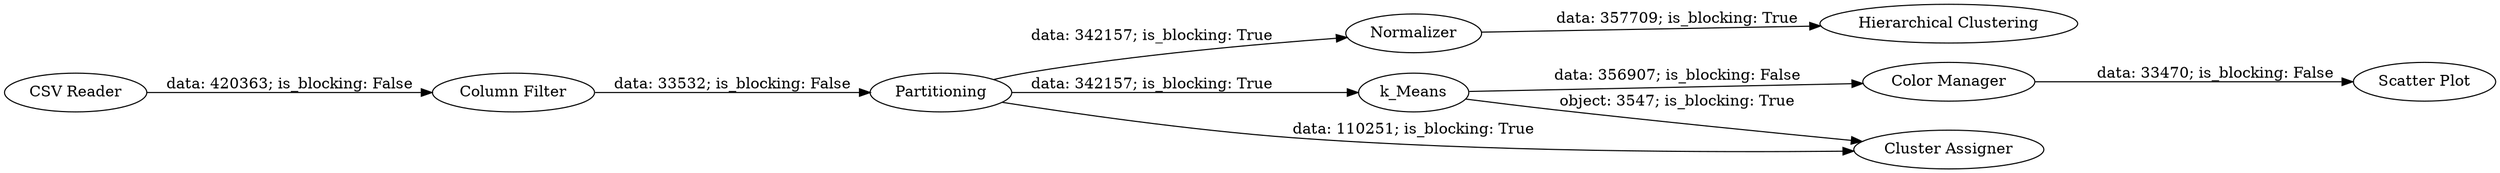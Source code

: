 digraph {
	"-4247763355728349815_1" [label="CSV Reader"]
	"-4247763355728349815_3" [label=k_Means]
	"-4247763355728349815_4" [label=Partitioning]
	"-4247763355728349815_6" [label="Color Manager"]
	"-4247763355728349815_10" [label="Hierarchical Clustering"]
	"-4247763355728349815_15" [label="Column Filter"]
	"-4247763355728349815_9" [label=Normalizer]
	"-4247763355728349815_23" [label="Scatter Plot"]
	"-4247763355728349815_5" [label="Cluster Assigner"]
	"-4247763355728349815_15" -> "-4247763355728349815_4" [label="data: 33532; is_blocking: False"]
	"-4247763355728349815_3" -> "-4247763355728349815_6" [label="data: 356907; is_blocking: False"]
	"-4247763355728349815_1" -> "-4247763355728349815_15" [label="data: 420363; is_blocking: False"]
	"-4247763355728349815_4" -> "-4247763355728349815_3" [label="data: 342157; is_blocking: True"]
	"-4247763355728349815_4" -> "-4247763355728349815_5" [label="data: 110251; is_blocking: True"]
	"-4247763355728349815_6" -> "-4247763355728349815_23" [label="data: 33470; is_blocking: False"]
	"-4247763355728349815_4" -> "-4247763355728349815_9" [label="data: 342157; is_blocking: True"]
	"-4247763355728349815_9" -> "-4247763355728349815_10" [label="data: 357709; is_blocking: True"]
	"-4247763355728349815_3" -> "-4247763355728349815_5" [label="object: 3547; is_blocking: True"]
	rankdir=LR
}
